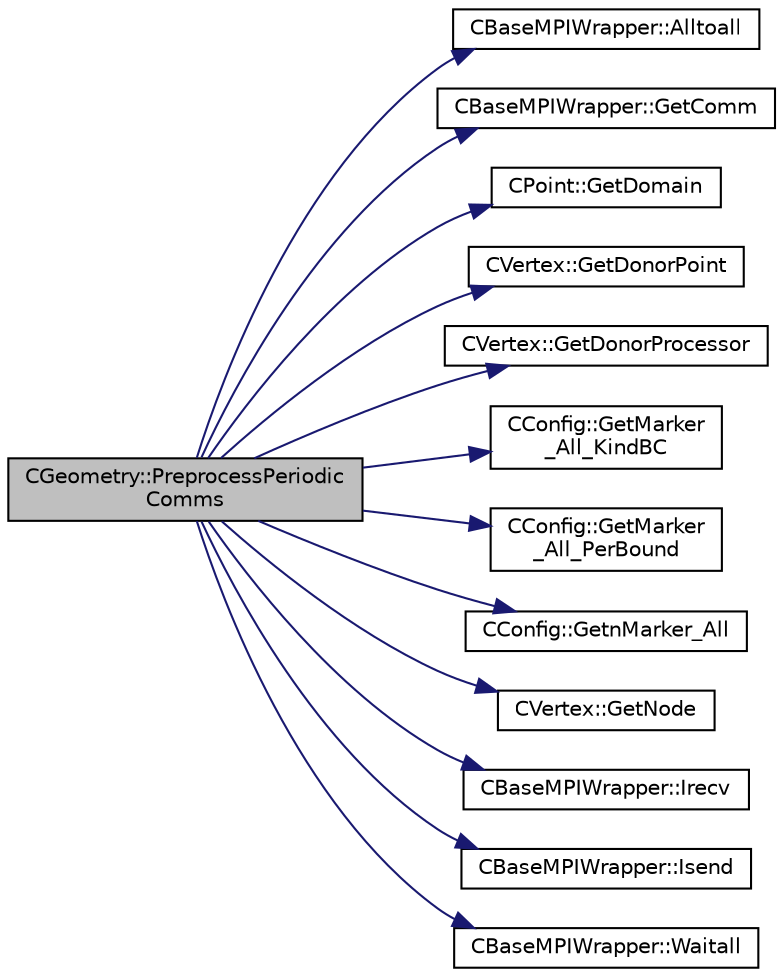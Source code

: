 digraph "CGeometry::PreprocessPeriodicComms"
{
 // LATEX_PDF_SIZE
  edge [fontname="Helvetica",fontsize="10",labelfontname="Helvetica",labelfontsize="10"];
  node [fontname="Helvetica",fontsize="10",shape=record];
  rankdir="LR";
  Node1 [label="CGeometry::PreprocessPeriodic\lComms",height=0.2,width=0.4,color="black", fillcolor="grey75", style="filled", fontcolor="black",tooltip="Routine to set up persistent data structures for periodic communications."];
  Node1 -> Node2 [color="midnightblue",fontsize="10",style="solid",fontname="Helvetica"];
  Node2 [label="CBaseMPIWrapper::Alltoall",height=0.2,width=0.4,color="black", fillcolor="white", style="filled",URL="$classCBaseMPIWrapper.html#ade915135d4560a390849e5744488b5ef",tooltip=" "];
  Node1 -> Node3 [color="midnightblue",fontsize="10",style="solid",fontname="Helvetica"];
  Node3 [label="CBaseMPIWrapper::GetComm",height=0.2,width=0.4,color="black", fillcolor="white", style="filled",URL="$classCBaseMPIWrapper.html#a8154391fc3522954802889d81d4ef5da",tooltip=" "];
  Node1 -> Node4 [color="midnightblue",fontsize="10",style="solid",fontname="Helvetica"];
  Node4 [label="CPoint::GetDomain",height=0.2,width=0.4,color="black", fillcolor="white", style="filled",URL="$classCPoint.html#aa58a27b602e47ddcad22ae74a5c6bc81",tooltip="For parallel computation, its indicates if a point must be computed or not."];
  Node1 -> Node5 [color="midnightblue",fontsize="10",style="solid",fontname="Helvetica"];
  Node5 [label="CVertex::GetDonorPoint",height=0.2,width=0.4,color="black", fillcolor="white", style="filled",URL="$classCVertex.html#ac08df85da8b92674fb370db66725799f",tooltip="Get the value of the periodic point of a vertex."];
  Node1 -> Node6 [color="midnightblue",fontsize="10",style="solid",fontname="Helvetica"];
  Node6 [label="CVertex::GetDonorProcessor",height=0.2,width=0.4,color="black", fillcolor="white", style="filled",URL="$classCVertex.html#ac7b6c9bfb99977ff0b45feca0e5cfc3d",tooltip="Get the value of the periodic point of a vertex."];
  Node1 -> Node7 [color="midnightblue",fontsize="10",style="solid",fontname="Helvetica"];
  Node7 [label="CConfig::GetMarker\l_All_KindBC",height=0.2,width=0.4,color="black", fillcolor="white", style="filled",URL="$classCConfig.html#ae003cd8f406eaaa91849a774c9a20730",tooltip="Get the kind of boundary for each marker."];
  Node1 -> Node8 [color="midnightblue",fontsize="10",style="solid",fontname="Helvetica"];
  Node8 [label="CConfig::GetMarker\l_All_PerBound",height=0.2,width=0.4,color="black", fillcolor="white", style="filled",URL="$classCConfig.html#a3530ee9f3a5f5f286d2674e47de00a1a",tooltip="Get an internal index that identify the periodic boundary conditions."];
  Node1 -> Node9 [color="midnightblue",fontsize="10",style="solid",fontname="Helvetica"];
  Node9 [label="CConfig::GetnMarker_All",height=0.2,width=0.4,color="black", fillcolor="white", style="filled",URL="$classCConfig.html#a459dee039e618d21a5d78db61c221240",tooltip="Get the total number of boundary markers of the local process including send/receive domains."];
  Node1 -> Node10 [color="midnightblue",fontsize="10",style="solid",fontname="Helvetica"];
  Node10 [label="CVertex::GetNode",height=0.2,width=0.4,color="black", fillcolor="white", style="filled",URL="$classCVertex.html#ad568da06e7191358d3a09a1bee71cdb5",tooltip="Get the node of the vertex."];
  Node1 -> Node11 [color="midnightblue",fontsize="10",style="solid",fontname="Helvetica"];
  Node11 [label="CBaseMPIWrapper::Irecv",height=0.2,width=0.4,color="black", fillcolor="white", style="filled",URL="$classCBaseMPIWrapper.html#a672b3e2ba61a86f9a157e7623389c000",tooltip=" "];
  Node1 -> Node12 [color="midnightblue",fontsize="10",style="solid",fontname="Helvetica"];
  Node12 [label="CBaseMPIWrapper::Isend",height=0.2,width=0.4,color="black", fillcolor="white", style="filled",URL="$classCBaseMPIWrapper.html#a4009cae40f1e050b3635a8d803dbfa3d",tooltip=" "];
  Node1 -> Node13 [color="midnightblue",fontsize="10",style="solid",fontname="Helvetica"];
  Node13 [label="CBaseMPIWrapper::Waitall",height=0.2,width=0.4,color="black", fillcolor="white", style="filled",URL="$classCBaseMPIWrapper.html#a01c02f8c0c799ccd15023f0c2c3cae27",tooltip=" "];
}
